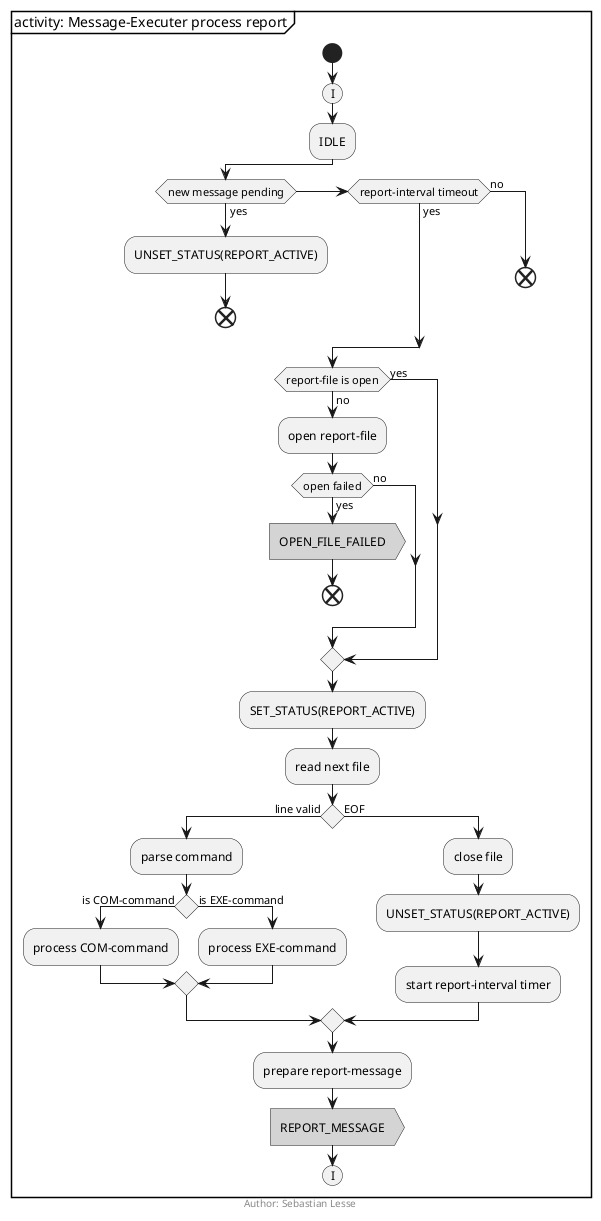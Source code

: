 @startuml

skinparam monochrome true

partition "activity: Message-Executer process report" {
start

(I)
:IDLE;

if (new message pending) then (yes)

	:UNSET_STATUS(REPORT_ACTIVE);
	end

elseif (report-interval timeout) then (yes)

else (no)
	end
endif

if (report-file is open) then (yes)

else (no)
	:open report-file;
	if (open failed) then (yes)
		#pink:OPEN_FILE_FAILED>
		end
	else (no)

	endif

endif

:SET_STATUS(REPORT_ACTIVE);
:read next file;

if () then (line valid)
	
	:parse command;
	if () then (is COM-command)
		:process COM-command;
	else (is EXE-command)
		:process EXE-command;
	endif

else (EOF)
	:close file;
	:UNSET_STATUS(REPORT_ACTIVE);
	:start report-interval timer;
endif

:prepare report-message;
#pink:REPORT_MESSAGE>

(I)

}

footer Author: Sebastian Lesse

@enduml
